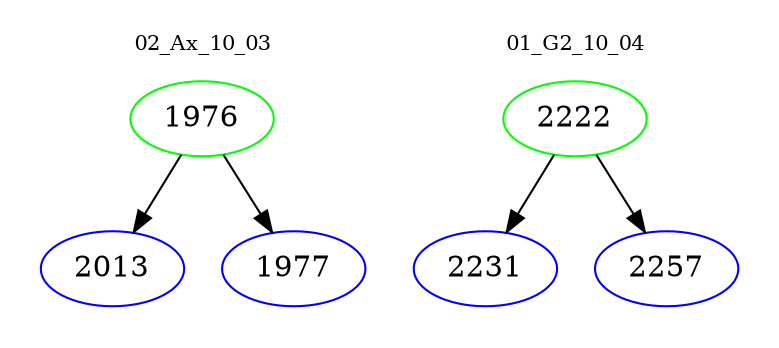 digraph{
subgraph cluster_0 {
color = white
label = "02_Ax_10_03";
fontsize=10;
T0_1976 [label="1976", color="green"]
T0_1976 -> T0_2013 [color="black"]
T0_2013 [label="2013", color="blue"]
T0_1976 -> T0_1977 [color="black"]
T0_1977 [label="1977", color="blue"]
}
subgraph cluster_1 {
color = white
label = "01_G2_10_04";
fontsize=10;
T1_2222 [label="2222", color="green"]
T1_2222 -> T1_2231 [color="black"]
T1_2231 [label="2231", color="blue"]
T1_2222 -> T1_2257 [color="black"]
T1_2257 [label="2257", color="blue"]
}
}

